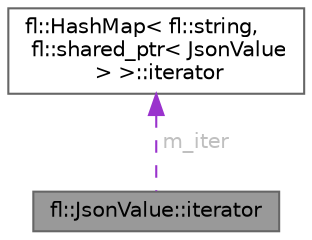 digraph "fl::JsonValue::iterator"
{
 // INTERACTIVE_SVG=YES
 // LATEX_PDF_SIZE
  bgcolor="transparent";
  edge [fontname=Helvetica,fontsize=10,labelfontname=Helvetica,labelfontsize=10];
  node [fontname=Helvetica,fontsize=10,shape=box,height=0.2,width=0.4];
  Node1 [id="Node000001",label="fl::JsonValue::iterator",height=0.2,width=0.4,color="gray40", fillcolor="grey60", style="filled", fontcolor="black",tooltip=" "];
  Node2 -> Node1 [id="edge1_Node000001_Node000002",dir="back",color="darkorchid3",style="dashed",tooltip=" ",label=" m_iter",fontcolor="grey" ];
  Node2 [id="Node000002",label="fl::HashMap\< fl::string,\l fl::shared_ptr\< JsonValue\l \> \>::iterator",height=0.2,width=0.4,color="gray40", fillcolor="white", style="filled",tooltip=" "];
}
